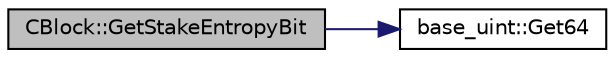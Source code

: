 digraph "CBlock::GetStakeEntropyBit"
{
  edge [fontname="Helvetica",fontsize="10",labelfontname="Helvetica",labelfontsize="10"];
  node [fontname="Helvetica",fontsize="10",shape=record];
  rankdir="LR";
  Node153 [label="CBlock::GetStakeEntropyBit",height=0.2,width=0.4,color="black", fillcolor="grey75", style="filled", fontcolor="black"];
  Node153 -> Node154 [color="midnightblue",fontsize="10",style="solid",fontname="Helvetica"];
  Node154 [label="base_uint::Get64",height=0.2,width=0.4,color="black", fillcolor="white", style="filled",URL="$da/df7/classbase__uint.html#aae5336be1799bd2debf74efb1d2cc542"];
}
